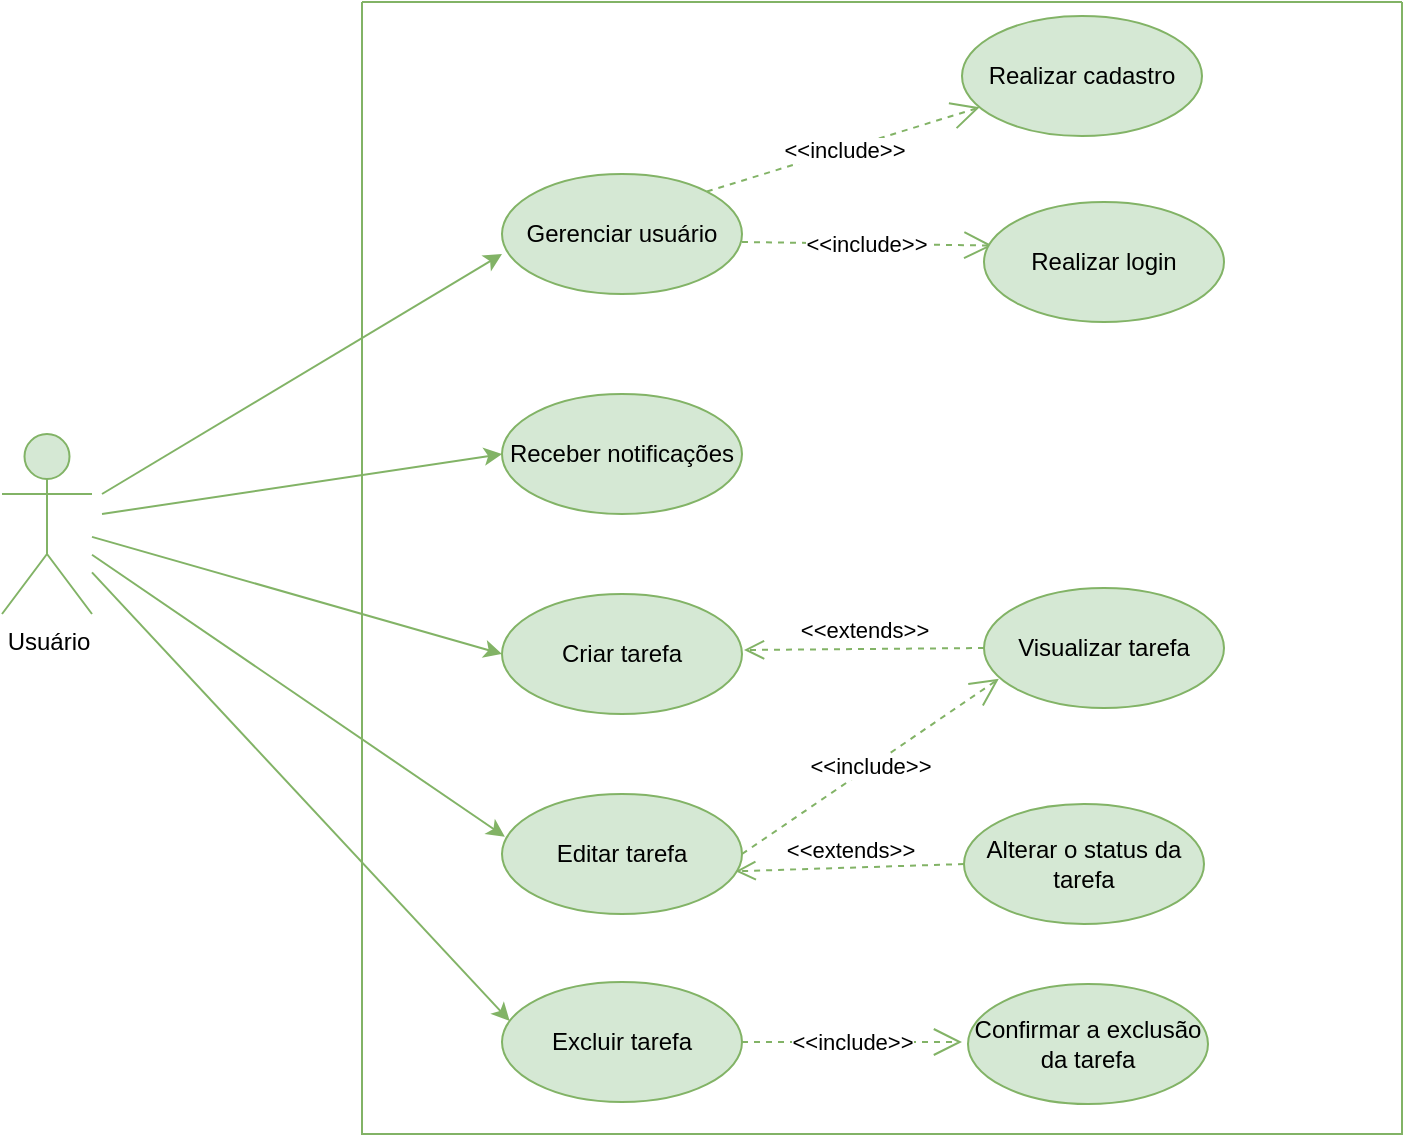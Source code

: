 <mxfile version="24.8.3">
  <diagram name="Page-1" id="tIp-bu4B926cYa7FjnG_">
    <mxGraphModel dx="1730" dy="1568" grid="1" gridSize="10" guides="1" tooltips="1" connect="1" arrows="1" fold="1" page="1" pageScale="1" pageWidth="850" pageHeight="1100" math="0" shadow="0">
      <root>
        <mxCell id="0" />
        <mxCell id="1" parent="0" />
        <mxCell id="HC5_enfKzyLUJwnpE826-1" value="Usuário" style="shape=umlActor;verticalLabelPosition=bottom;verticalAlign=top;html=1;outlineConnect=0;fillColor=#d5e8d4;strokeColor=#82b366;" parent="1" vertex="1">
          <mxGeometry x="-440" y="186" width="45" height="90" as="geometry" />
        </mxCell>
        <mxCell id="HC5_enfKzyLUJwnpE826-2" value="Gerenciar usuário" style="ellipse;whiteSpace=wrap;html=1;fillColor=#d5e8d4;strokeColor=#82b366;" parent="1" vertex="1">
          <mxGeometry x="-190" y="56" width="120" height="60" as="geometry" />
        </mxCell>
        <mxCell id="HC5_enfKzyLUJwnpE826-3" value="Realizar cadastro" style="ellipse;whiteSpace=wrap;html=1;fillColor=#d5e8d4;strokeColor=#82b366;" parent="1" vertex="1">
          <mxGeometry x="40" y="-23" width="120" height="60" as="geometry" />
        </mxCell>
        <mxCell id="HC5_enfKzyLUJwnpE826-4" value="Receber notificações" style="ellipse;whiteSpace=wrap;html=1;fillColor=#d5e8d4;strokeColor=#82b366;" parent="1" vertex="1">
          <mxGeometry x="-190" y="166" width="120" height="60" as="geometry" />
        </mxCell>
        <mxCell id="HC5_enfKzyLUJwnpE826-5" value="Criar tarefa" style="ellipse;whiteSpace=wrap;html=1;fillColor=#d5e8d4;strokeColor=#82b366;" parent="1" vertex="1">
          <mxGeometry x="-190" y="266" width="120" height="60" as="geometry" />
        </mxCell>
        <mxCell id="HC5_enfKzyLUJwnpE826-12" value="" style="endArrow=classic;html=1;rounded=0;entryX=0;entryY=0.667;entryDx=0;entryDy=0;entryPerimeter=0;fillColor=#d5e8d4;strokeColor=#82b366;" parent="1" target="HC5_enfKzyLUJwnpE826-2" edge="1">
          <mxGeometry width="50" height="50" relative="1" as="geometry">
            <mxPoint x="-390" y="216" as="sourcePoint" />
            <mxPoint x="-340" y="166" as="targetPoint" />
          </mxGeometry>
        </mxCell>
        <mxCell id="HC5_enfKzyLUJwnpE826-13" value="" style="endArrow=classic;html=1;rounded=0;entryX=0;entryY=0.5;entryDx=0;entryDy=0;fillColor=#d5e8d4;strokeColor=#82b366;" parent="1" target="HC5_enfKzyLUJwnpE826-4" edge="1">
          <mxGeometry width="50" height="50" relative="1" as="geometry">
            <mxPoint x="-390" y="226" as="sourcePoint" />
            <mxPoint x="-230" y="206" as="targetPoint" />
          </mxGeometry>
        </mxCell>
        <mxCell id="HC5_enfKzyLUJwnpE826-14" value="" style="endArrow=classic;html=1;rounded=0;entryX=0;entryY=0.5;entryDx=0;entryDy=0;fillColor=#d5e8d4;strokeColor=#82b366;" parent="1" source="HC5_enfKzyLUJwnpE826-1" target="HC5_enfKzyLUJwnpE826-5" edge="1">
          <mxGeometry width="50" height="50" relative="1" as="geometry">
            <mxPoint x="-380" y="236" as="sourcePoint" />
            <mxPoint x="-220" y="286" as="targetPoint" />
          </mxGeometry>
        </mxCell>
        <mxCell id="HC5_enfKzyLUJwnpE826-15" value="" style="endArrow=classic;html=1;rounded=0;entryX=0.012;entryY=0.356;entryDx=0;entryDy=0;entryPerimeter=0;fillColor=#d5e8d4;strokeColor=#82b366;" parent="1" source="HC5_enfKzyLUJwnpE826-1" target="HC5_enfKzyLUJwnpE826-18" edge="1">
          <mxGeometry width="50" height="50" relative="1" as="geometry">
            <mxPoint x="-370" y="316" as="sourcePoint" />
            <mxPoint x="-250" y="356" as="targetPoint" />
          </mxGeometry>
        </mxCell>
        <mxCell id="HC5_enfKzyLUJwnpE826-18" value="Editar tarefa" style="ellipse;whiteSpace=wrap;html=1;fillColor=#d5e8d4;strokeColor=#82b366;" parent="1" vertex="1">
          <mxGeometry x="-190" y="366" width="120" height="60" as="geometry" />
        </mxCell>
        <mxCell id="HC5_enfKzyLUJwnpE826-22" value="&amp;lt;&amp;lt;include&amp;gt;&amp;gt;" style="endArrow=open;endSize=12;dashed=1;html=1;rounded=0;entryX=0.062;entryY=0.757;entryDx=0;entryDy=0;entryPerimeter=0;exitX=1;exitY=0.5;exitDx=0;exitDy=0;fillColor=#d5e8d4;strokeColor=#82b366;" parent="1" source="HC5_enfKzyLUJwnpE826-18" target="HC5_enfKzyLUJwnpE826-17" edge="1">
          <mxGeometry x="-0.005" width="160" relative="1" as="geometry">
            <mxPoint x="-30" y="386" as="sourcePoint" />
            <mxPoint x="90" y="395" as="targetPoint" />
            <mxPoint as="offset" />
          </mxGeometry>
        </mxCell>
        <mxCell id="HC5_enfKzyLUJwnpE826-29" value="" style="swimlane;startSize=0;fillColor=#d5e8d4;strokeColor=#82b366;" parent="1" vertex="1">
          <mxGeometry x="-260" y="-30" width="520" height="566" as="geometry">
            <mxRectangle x="240" y="-10" width="50" height="40" as="alternateBounds" />
          </mxGeometry>
        </mxCell>
        <mxCell id="HC5_enfKzyLUJwnpE826-33" value="Excluir tarefa" style="ellipse;whiteSpace=wrap;html=1;fillColor=#d5e8d4;strokeColor=#82b366;" parent="HC5_enfKzyLUJwnpE826-29" vertex="1">
          <mxGeometry x="70" y="490" width="120" height="60" as="geometry" />
        </mxCell>
        <mxCell id="HC5_enfKzyLUJwnpE826-25" value="Alterar o status da tarefa" style="ellipse;whiteSpace=wrap;html=1;fillColor=#d5e8d4;strokeColor=#82b366;" parent="HC5_enfKzyLUJwnpE826-29" vertex="1">
          <mxGeometry x="301" y="401" width="120" height="60" as="geometry" />
        </mxCell>
        <mxCell id="SBNmersMZkAzePCQshAH-1" value="&amp;lt;&amp;lt;extends&amp;gt;&amp;gt;" style="html=1;verticalAlign=bottom;endArrow=open;dashed=1;endSize=8;curved=0;rounded=0;exitX=0;exitY=0.5;exitDx=0;exitDy=0;fillColor=#d5e8d4;strokeColor=#82b366;" edge="1" parent="HC5_enfKzyLUJwnpE826-29" source="HC5_enfKzyLUJwnpE826-25">
          <mxGeometry relative="1" as="geometry">
            <mxPoint x="307" y="440.5" as="sourcePoint" />
            <mxPoint x="186.764" y="434.656" as="targetPoint" />
          </mxGeometry>
        </mxCell>
        <mxCell id="SBNmersMZkAzePCQshAH-2" value="&amp;lt;&amp;lt;extends&amp;gt;&amp;gt;" style="html=1;verticalAlign=bottom;endArrow=open;dashed=1;endSize=8;curved=0;rounded=0;exitX=0;exitY=0.5;exitDx=0;exitDy=0;entryX=1;entryY=0.333;entryDx=0;entryDy=0;entryPerimeter=0;fillColor=#d5e8d4;strokeColor=#82b366;" edge="1" parent="HC5_enfKzyLUJwnpE826-29">
          <mxGeometry relative="1" as="geometry">
            <mxPoint x="311" y="323" as="sourcePoint" />
            <mxPoint x="191" y="324" as="targetPoint" />
          </mxGeometry>
        </mxCell>
        <mxCell id="HC5_enfKzyLUJwnpE826-17" value="Visualizar tarefa" style="ellipse;whiteSpace=wrap;html=1;fillColor=#d5e8d4;strokeColor=#82b366;" parent="HC5_enfKzyLUJwnpE826-29" vertex="1">
          <mxGeometry x="311" y="293" width="120" height="60" as="geometry" />
        </mxCell>
        <mxCell id="SBNmersMZkAzePCQshAH-7" value="&amp;lt;&amp;lt;include&amp;gt;&amp;gt;" style="endArrow=open;endSize=12;dashed=1;html=1;rounded=0;exitX=1;exitY=0.5;exitDx=0;exitDy=0;fillColor=#d5e8d4;strokeColor=#82b366;" edge="1" parent="HC5_enfKzyLUJwnpE826-29">
          <mxGeometry x="-0.005" width="160" relative="1" as="geometry">
            <mxPoint x="190" y="520" as="sourcePoint" />
            <mxPoint x="300" y="520" as="targetPoint" />
            <mxPoint as="offset" />
          </mxGeometry>
        </mxCell>
        <mxCell id="SBNmersMZkAzePCQshAH-5" value="&amp;lt;&amp;lt;include&amp;gt;&amp;gt;" style="endArrow=open;endSize=12;dashed=1;html=1;rounded=0;entryX=0.035;entryY=0.363;entryDx=0;entryDy=0;entryPerimeter=0;exitX=1;exitY=0.5;exitDx=0;exitDy=0;fillColor=#d5e8d4;strokeColor=#82b366;" edge="1" parent="HC5_enfKzyLUJwnpE826-29" target="HC5_enfKzyLUJwnpE826-19">
          <mxGeometry width="160" relative="1" as="geometry">
            <mxPoint x="190" y="120" as="sourcePoint" />
            <mxPoint x="314" y="42" as="targetPoint" />
          </mxGeometry>
        </mxCell>
        <mxCell id="HC5_enfKzyLUJwnpE826-19" value="Realizar login" style="ellipse;whiteSpace=wrap;html=1;fillColor=#d5e8d4;strokeColor=#82b366;" parent="HC5_enfKzyLUJwnpE826-29" vertex="1">
          <mxGeometry x="311" y="100" width="120" height="60" as="geometry" />
        </mxCell>
        <mxCell id="SBNmersMZkAzePCQshAH-8" value="Confirmar a exclusão da tarefa" style="ellipse;whiteSpace=wrap;html=1;fillColor=#d5e8d4;strokeColor=#82b366;" vertex="1" parent="HC5_enfKzyLUJwnpE826-29">
          <mxGeometry x="303" y="491" width="120" height="60" as="geometry" />
        </mxCell>
        <mxCell id="HC5_enfKzyLUJwnpE826-34" value="" style="endArrow=classic;html=1;rounded=0;entryX=0.032;entryY=0.325;entryDx=0;entryDy=0;entryPerimeter=0;fillColor=#d5e8d4;strokeColor=#82b366;" parent="1" source="HC5_enfKzyLUJwnpE826-1" target="HC5_enfKzyLUJwnpE826-33" edge="1">
          <mxGeometry width="50" height="50" relative="1" as="geometry">
            <mxPoint x="-395" y="386" as="sourcePoint" />
            <mxPoint x="-345" y="336" as="targetPoint" />
          </mxGeometry>
        </mxCell>
        <mxCell id="SBNmersMZkAzePCQshAH-6" value="&amp;lt;&amp;lt;include&amp;gt;&amp;gt;" style="endArrow=open;endSize=12;dashed=1;html=1;rounded=0;exitX=1;exitY=0;exitDx=0;exitDy=0;fillColor=#d5e8d4;strokeColor=#82b366;" edge="1" parent="1" source="HC5_enfKzyLUJwnpE826-2" target="HC5_enfKzyLUJwnpE826-3">
          <mxGeometry width="160" relative="1" as="geometry">
            <mxPoint x="-100" y="40" as="sourcePoint" />
            <mxPoint x="18" y="70" as="targetPoint" />
          </mxGeometry>
        </mxCell>
      </root>
    </mxGraphModel>
  </diagram>
</mxfile>
